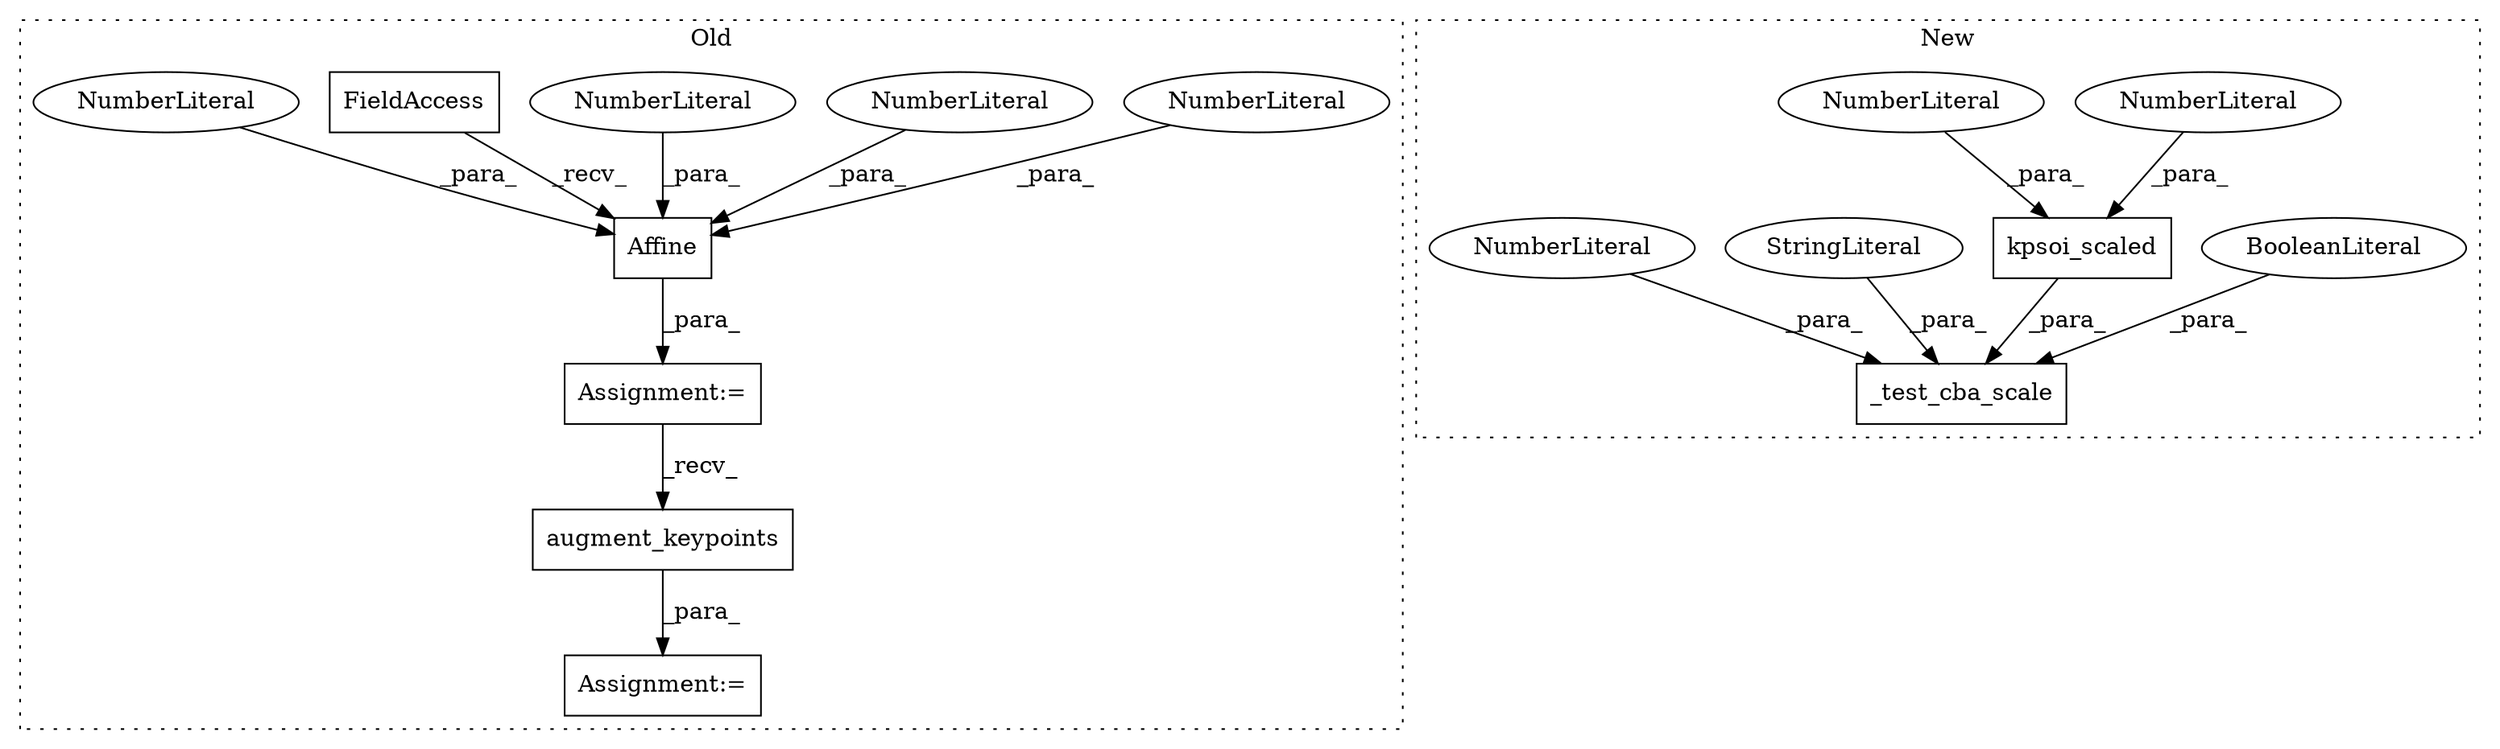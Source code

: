 digraph G {
subgraph cluster0 {
1 [label="Affine" a="32" s="16134,16151" l="7,1" shape="box"];
3 [label="NumberLiteral" a="34" s="16150" l="1" shape="ellipse"];
4 [label="NumberLiteral" a="34" s="16148" l="1" shape="ellipse"];
5 [label="NumberLiteral" a="34" s="16141" l="4" shape="ellipse"];
6 [label="augment_keypoints" a="32" s="16211,16239" l="18,1" shape="box"];
11 [label="FieldAccess" a="22" s="16116" l="17" shape="box"];
12 [label="Assignment:=" a="7" s="16115" l="1" shape="box"];
13 [label="Assignment:=" a="7" s="16202" l="1" shape="box"];
16 [label="NumberLiteral" a="34" s="16146" l="1" shape="ellipse"];
label = "Old";
style="dotted";
}
subgraph cluster1 {
2 [label="_test_cba_scale" a="32" s="18950,19035" l="16,1" shape="box"];
7 [label="BooleanLiteral" a="9" s="19031" l="4" shape="ellipse"];
8 [label="kpsoi_scaled" a="32" s="19007,19029" l="13,1" shape="box"];
9 [label="NumberLiteral" a="34" s="19025" l="4" shape="ellipse"];
10 [label="NumberLiteral" a="34" s="19020" l="4" shape="ellipse"];
14 [label="StringLiteral" a="45" s="18966" l="19" shape="ellipse"];
15 [label="NumberLiteral" a="34" s="18986" l="4" shape="ellipse"];
label = "New";
style="dotted";
}
1 -> 12 [label="_para_"];
3 -> 1 [label="_para_"];
4 -> 1 [label="_para_"];
5 -> 1 [label="_para_"];
6 -> 13 [label="_para_"];
7 -> 2 [label="_para_"];
8 -> 2 [label="_para_"];
9 -> 8 [label="_para_"];
10 -> 8 [label="_para_"];
11 -> 1 [label="_recv_"];
12 -> 6 [label="_recv_"];
14 -> 2 [label="_para_"];
15 -> 2 [label="_para_"];
16 -> 1 [label="_para_"];
}